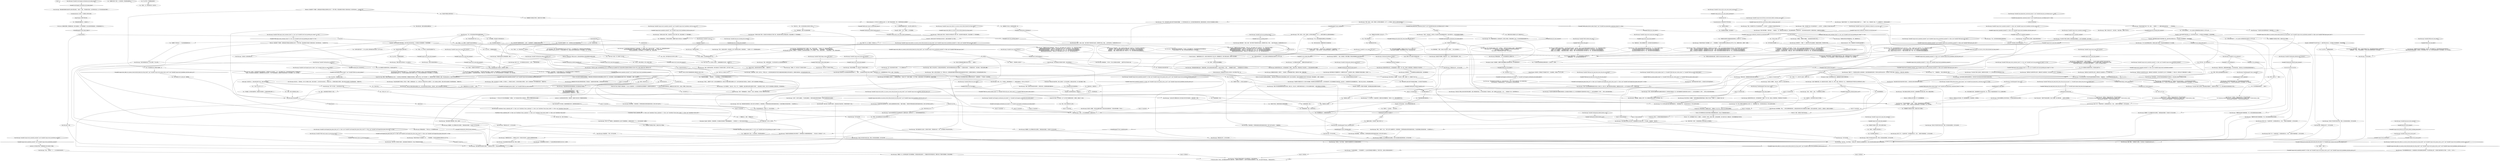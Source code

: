 # KIM SWITCH / DEBRIEF DAY ONE
# 1. Kim smokes.
#2. How did the day go? 
#3. What are our powers and what is the RCM?
#4. What is the Moralintern? 
#5. What do you think of Martinaise, Kim?
# ==================================================
digraph G {
	  0 [label="START"];
	  1 [label="input"];
	  2 [label="Kim Kitsuragi: 他长长地吐出一团烟雾。“你决定吧，警探。再重申一次，我每晚*只*抽一根。”"];
	  3 [label="Endurance: 谢谢你的赞美。即使穿着木屐，我们也能做到。这个身体里面有一台正在运转的神秘油箱——天知道到底是为什么……"];
	  4 [label="Kim Kitsuragi: “国际道德伦理委员会是世界上最大的政治组织。”他抽了一口烟。“你知道他们是谁。在大革命失败之后，这个地方就交给他们管制了。”"];
	  5 [label="Kim Kitsuragi: Variable[\"TASK.get_the_dead_body_down_from_the_tree_done\"]"];
	  6 [label="Variable[\"TASK.get_the_dead_body_down_from_the_tree_done\"]", shape=diamond];
	  7 [label="!(Variable[\"TASK.get_the_dead_body_down_from_the_tree_done\"])", shape=diamond];
	  8 [label="You: “考虑到我过去犯下的错误，这是我唯一能做的。”"];
	  9 [label="Kim Kitsuragi: Variable[\"cargo.evrart_stubbornly_refused_to_sit_all_yhe_way\"]"];
	  10 [label="Variable[\"cargo.evrart_stubbornly_refused_to_sit_all_yhe_way\"]", shape=diamond];
	  11 [label="!(Variable[\"cargo.evrart_stubbornly_refused_to_sit_all_yhe_way\"])", shape=diamond];
	  12 [label="Kim Kitsuragi: “我们没能走访艾弗拉特·克莱尔，因为你拒绝坐下。”"];
	  13 [label="Kim Kitsuragi: “我们没能见到艾弗拉特·克莱尔，不过确实进入港口了。明天应该更容易找到他。”"];
	  14 [label="Kim Kitsuragi: Variable[\"pier.joyce_lynching_hub_reached\"]"];
	  15 [label="Variable[\"pier.joyce_lynching_hub_reached\"]", shape=diamond];
	  16 [label="!(Variable[\"pier.joyce_lynching_hub_reached\"])", shape=diamond];
	  17 [label="You: “我已经等不及要再开一枪了。我觉得自己生来手里就是带枪的。”"];
	  18 [label="Kim Kitsuragi: Variable[\"cargo.evrart_main_hub_reached\"]"];
	  19 [label="Variable[\"cargo.evrart_main_hub_reached\"]", shape=diamond];
	  20 [label="!(Variable[\"cargo.evrart_main_hub_reached\"])", shape=diamond];
	  21 [label="You: “我肯定能让他说出更多消息。”"];
	  22 [label="You: “这是原则问题。”"];
	  23 [label="You: “看见了吗，金，我变成一个真实的人了。”"];
	  24 [label="Kim Kitsuragi: Variable[\"whirling.kim_debrief_name_reaction\"]"];
	  25 [label="Variable[\"whirling.kim_debrief_name_reaction\"]", shape=diamond];
	  26 [label="!(Variable[\"whirling.kim_debrief_name_reaction\"])", shape=diamond];
	  27 [label="Kim Kitsuragi: “改名？没，不算是吧。但是我相信所有人在某个时刻都想象过，如果我们是另外一个人，生活又会是怎样一副模样。”"];
	  28 [label="Kim Kitsuragi: “让她主动开口需要出色的人际交往能力和不屈不挠的毅力。你做的很好，警探。”"];
	  29 [label="Kim Kitsuragi: “不，我们没有。不过最迟明天一定要办完这件重要的事。”他呼出一口气，银色的烟雾寥寥升起。"];
	  30 [label="Kim Kitsuragi: “他们有什么信仰？他们是德洛莉丝主义者。他们*相信*自己可以继续执行四个世纪前无罪女王德洛莉丝·黛提出的人道主义计划。其他人说他们只是一群科技主义者。”"];
	  31 [label="You: 最好还是别问了。"];
	  32 [label="Jump to: [Untitled hub]"];
	  33 [label="You: “加姆洛克和G.R.I.H.也是吗？”（继续。）"];
	  34 [label="Kim Kitsuragi: “其实*非常*困难。人类实在是……”他摇摇头。“但一切都在我们的管控之中。而且这都是值得的。组织起作用了，我们的系统也在起作用。如果没有的话，这座城市会分崩离析。”"];
	  35 [label="Kim Kitsuragi: Variable[\"XP.discover_the_bullet\"]"];
	  36 [label="Variable[\"XP.discover_the_bullet\"]", shape=diamond];
	  37 [label="!(Variable[\"XP.discover_the_bullet\"])", shape=diamond];
	  38 [label="Kim Kitsuragi: Variable[\"pier.joyce_hub_reached\"]"];
	  39 [label="Variable[\"pier.joyce_hub_reached\"]", shape=diamond];
	  40 [label="!(Variable[\"pier.joyce_hub_reached\"])", shape=diamond];
	  41 [label="Kim Kitsuragi: 其实很有限——最*经常*做的就是根据各部门罚款标准，对违法者处以最高1000雷亚尔的罚款。"];
	  42 [label="Kim Kitsuragi: “确定不了。不过那些没出现的人会变成逃犯，当他们最后被抓到的时候，享有的合法权利也会比较少。这其实是一种权力投射。到目前为止，好像大部分人都会现身。”"];
	  43 [label="Kim Kitsuragi: Variable[\"cargo.evrart_after_wc_success_evrart_told_all_about_his_drug_trade\"]  and  Variable[\"cargo.evrart_murderhub_reached\"] == false  and  Variable[\"TASK.open_gary_door\"]"];
	  44 [label="Variable[\"cargo.evrart_after_wc_success_evrart_told_all_about_his_drug_trade\"]  and  Variable[\"cargo.evrart_murderhub_reached\"] == false  and  Variable[\"TASK.open_gary_door\"]", shape=diamond];
	  45 [label="!(Variable[\"cargo.evrart_after_wc_success_evrart_told_all_about_his_drug_trade\"]  and  Variable[\"cargo.evrart_murderhub_reached\"] == false  and  Variable[\"TASK.open_gary_door\"])", shape=diamond];
	  46 [label="Empathy: 虽然你确实在检查尸体的时候犯了错，但他不想让你感觉太灰心。也许是担心你会直接放弃，然后继续酗酒……"];
	  47 [label="You: “很抱歉我今天做的还不够多。我真的不是个好警察。”"];
	  48 [label="You: “这都是计划的一部分——从外面开始，然后回到凶案现场。”"];
	  49 [label="Kim Kitsuragi: “我的工作不是评价你的方法论，警官。我只是在检查事实。至于走访的事……”"];
	  50 [label="Kim Kitsuragi: 他抬起眉毛。“好吧。至于走访的事……”"];
	  51 [label="Kim Kitsuragi: “清醒同样也有助于提高精准度。不管怎么说，我们对被害人进行了现场尸检。不过，得到的信息不是很多。”\n“清醒对精准度同样是有帮助的。不管怎么说，我们对受害人进行了尸检。而且还发现了一些可以调查的线索。”\n“清醒对精准度同样是有帮助的。不管怎么说，我们对受害人进行了尸检。不过，我们发现的东西没有我期望的多。”\n“清醒对精准度同样是有帮助的。不管怎么说，我们对受害人进行了尸检。不过，我们发现的东西没有我期望的多。”\n“清醒对精准度同样是有帮助的。不管怎么说，我们对受害人进行了尸检。不过，我们得到的信息不多。”"];
	  52 [label="Kim Kitsuragi: “那我拭目以待了。至于走访的事……”"];
	  53 [label="Kim Kitsuragi: “呃……”他皱起眉头。“我们必须解决那个问题。”"];
	  54 [label="namehub"];
	  55 [label="You: 这跟你没有一点关系。放手吧。"];
	  56 [label="Kim Kitsuragi: “我有种感觉，乔伊斯知道现在的情况到底有多危险。我们*必须*让她开口。”他皱紧眉头。"];
	  57 [label="Kim Kitsuragi: 他点燃香烟。“那么……我们应该聊聊调查的事——但我还是觉得你对RCM的概念有点*模糊*。我们在这里的角色，还有权力。主要说来，是我们的*管辖权*。”"];
	  58 [label="Composure: 事实上，这样做的他看起来确实酷*多了*。"];
	  59 [label="You: “他们信仰什么？”"];
	  60 [label="Empathy: 谢谢了，孩子，他想到，心中充满感激。"];
	  61 [label="Kim Kitsuragi: 他撇了撇嘴。“在我看来不太明智，不过现在来一场全面的政治辩论太迟了。”"];
	  62 [label="Kim Kitsuragi: “我们见到了艾弗拉特·克莱尔，但是没能进行完整的询问。所以这个要放进待办清单里……”"];
	  63 [label="Kim Kitsuragi: “我还是觉得我们遗漏了什么，不过也许分析部的人会带给我们什么惊喜。我们在犯罪现场还有很多事要处理。”\n“我还是觉得我们遗漏了什么，不过现在只能指望分析部门的那些小伙子了。我们还对犯罪现场进行了详尽的搜查。这一点非常棒。”"];
	  64 [label="Kim Kitsuragi: 他点燃一支香烟。“我们该从哪里开始呢？首先应该谈谈调查的事，不过我记得你想聊一下RCM。”"];
	  65 [label="Kim Kitsuragi: “我们被允许使用任何我们认为有必要的武力，甚至包括致命的。”\n“你可能已经从事实中了解到，我们需要随身携带击杀人数的记录——就像你水印里的那个——我们可以使用任何必要的武力。而且，我们也被严肃地告诫过，不要滥用这种权力。”"];
	  66 [label="killhub"];
	  67 [label="Kim Kitsuragi: “你让他说了很多工会的事，甚至连毒品交易都说了。但是除非你先帮他一个忙，要不他就会对凶杀案的事只字不提。”"];
	  68 [label="Inland Empire: 他是对的。即使是在尸体刺鼻的气味下，你也能嗅到，好像还少了点什么东西。"];
	  69 [label="You: “希望我们不用做什么走访。那些人都奸诈的很。”"];
	  70 [label="Kim Kitsuragi: “嗯，包括艾弗拉特·克莱尔。一个令人畏惧的对手。”"];
	  71 [label="You: “我才不会为了什么工会的大人物坐下，站着或者跳到半空中呢，只是因为什么……”"];
	  72 [label="Kim Kitsuragi: 警督抬起眉毛。“不管怎么说，我们都要再去找他……”"];
	  73 [label="You: “我还是不相信自己居然打偏了！”"];
	  74 [label="You: “这都是计划的一部分——从外面开始，然后回到凶案现场。”"];
	  75 [label="Empathy: 他对你的进展不是特别满意，但也不想让你完全丧失信心。也许是担心你会直接放弃，然后继续酗酒……"];
	  76 [label="You: “大大的解脱。而且还是个非常有用的名字。”"];
	  77 [label="You: “一个很酷的女士，拥有一个很酷的名字。”"];
	  78 [label="Kim Kitsuragi: “好吧，不过 - 不好意思，请恕我冒昧的问一下 - 如果你有鞋的话，*你为什么不穿上呢*？”"];
	  79 [label="Volition: 把习惯控制在自己设定的范围之内需要很强的自控力。相比之下直接戒烟可容易多了。"];
	  80 [label="Jump to: [kimsmokehub]"];
	  81 [label="Kim Kitsuragi: Variable[\"whirling.kim_debrief_electro_cool\"]"];
	  82 [label="Variable[\"whirling.kim_debrief_electro_cool\"]", shape=diamond];
	  83 [label="!(Variable[\"whirling.kim_debrief_electro_cool\"])", shape=diamond];
	  84 [label="You: “你怎么看待他们？”"];
	  85 [label="Kim Kitsuragi: “判处罪行不是我们的工作。我们只负责逮捕，然后把他们送到联盟政府法庭——在科戎和德尔塔。控方会根据我们的证据行事。还有记录——这就是保护好记录的重要性所在。”他拍了拍上衣口袋——笔记就放在那里。"];
	  86 [label="Jump to: [mainhub]"];
	  87 [label="Kim Kitsuragi: “那你一定会*喜欢*马丁内斯的。对于很多人——特别是工会来说——我们其实就是义务警员。以我个人的角度来讲，我不是很喜欢这样。”他看向环岛。"];
	  88 [label="Jump to: [mainhub]"];
	  89 [label="Kim Kitsuragi: Variable[\"yard.hanged_coordination_hit_buckle_failed\"]"];
	  90 [label="Variable[\"yard.hanged_coordination_hit_buckle_failed\"]", shape=diamond];
	  91 [label="!(Variable[\"yard.hanged_coordination_hit_buckle_failed\"])", shape=diamond];
	  92 [label="You: “没什么大不了的。”"];
	  93 [label="Kim Kitsuragi: “我们没能找到工会主席，艾弗拉特·克莱尔，更别提走访他了。所以，这件事放到了明天的待办清单上。”"];
	  94 [label="You: “等等，所以说如果我在执行任务的时候杀了人……”"];
	  95 [label="Kim Kitsuragi: “顺便说一句，处于那种位置可*不是*很舒服的。内务部会彻查这些案子——详细盘问你所有矛盾的地方。要想为别人*打掩护*是很难的。其实这样最好。”"];
	  96 [label="Empathy: 他实事求是的说完，然后离开了。"];
	  97 [label="Kim Kitsuragi: “41分局最出名的就是……警察暴力事件远超平均水平。”"];
	  98 [label="Kim Kitsuragi: “更宽泛的说，是国际道德伦理委员，不过你说的没错。”他的目光心不在焉地落在刚刚变黑的窗户上。"];
	  99 [label="Kim Kitsuragi: “更宽泛的说，是联盟政府和国际道德伦理委员会。”"];
	  100 [label="You: “很抱歉我今天做的还不够多。我真的不是个好警察。”"];
	  101 [label="Kim Kitsuragi: “清醒同样也有助于提高精准度。不过，我们还是继续说说走访的事吧……”"];
	  102 [label="You: “*初步*走访？是的，呃，我们跟一些人聊过。”"];
	  103 [label="Kim Kitsuragi: “那我拭目以待了。至于走访的事……”"];
	  104 [label="You: “我坦白，自己那样做真的很不专业。”"];
	  105 [label="transitionintointerviewshub"];
	  106 [label="namedoubthub"];
	  107 [label="Kim Kitsuragi: CheckEquipped(\"shoes_snakeskin\")"];
	  108 [label="CheckEquipped(\"shoes_snakeskin\")", shape=diamond];
	  109 [label="!(CheckEquipped(\"shoes_snakeskin\"))", shape=diamond];
	  110 [label="You: “我都没注意到。你也知道，我是工作第一的。”"];
	  111 [label="Kim Kitsuragi: 外面的空气很清新，警督沉默了一会儿。他听着汽車的轰鸣声，然后……"];
	  112 [label="Kim Kitsuragi: “这个词用得好，”他点点头，呼出一口气。“我能理解，适应外国势力跟打击移民并不相符——但是如果没了委员会，我们只不过是普通的义务警员而已。事实就是如此。”"];
	  113 [label="You: “如果我*不知道*——你会怎么描述他们？”"];
	  114 [label="Kim Kitsuragi: “沉默——对于这种难题来说，是很好的评价。”"];
	  115 [label="mainhub"];
	  116 [label="Kim Kitsuragi: “我们的检查*可以*再详细一点——因为总是可以的——不过，我们手上确实找到一些可以跟进的线索。”\n“我们的调查还有一些需要改进的地方，不过也没能提供什么足够可靠的线索。”"];
	  117 [label="Kim Kitsuragi: Variable[\"TASK.get_the_dead_body_down_from_the_tree_done\"]  or  Variable[\"gates.mhead_took_down_the_hanged_man\"]"];
	  118 [label="Variable[\"TASK.get_the_dead_body_down_from_the_tree_done\"]  or  Variable[\"gates.mhead_took_down_the_hanged_man\"]", shape=diamond];
	  119 [label="!(Variable[\"TASK.get_the_dead_body_down_from_the_tree_done\"]  or  Variable[\"gates.mhead_took_down_the_hanged_man\"])", shape=diamond];
	  120 [label="Kim Kitsuragi: Variable[\"auto.visited_harbour\"]"];
	  121 [label="Variable[\"auto.visited_harbour\"]", shape=diamond];
	  122 [label="!(Variable[\"auto.visited_harbour\"])", shape=diamond];
	  123 [label="Kim Kitsuragi: “我还是觉得我们遗漏了什么。而且犯罪现场还有很多事要做……”\n“我还是觉得我们遗漏了什么。不过我们对犯罪现场进行了详尽的搜查。这一点非常棒。”"];
	  124 [label="Kim Kitsuragi: 他若有所思地点点头，用手指轻轻弹了下香烟。“还挺少见的，特别是你这个年纪的男人——而且还穿着*那些*高跟鞋……”"];
	  125 [label="Authority: 他不是在评判你。他郑重地承认你们分局的工作难度。"];
	  126 [label="Kim Kitsuragi: “关于工会还有那起凶杀案，你真的让他说了很多，所以我们的调查确实有了不小的进展。”"];
	  127 [label="You: “我一般更喜欢从搜查现场开始，然后再去处理尸体。”"];
	  128 [label="Pain Threshold: 一想到尸体还挂在那里，任由人们看着，被小孩亵渎着……这真的让他很痛苦。"];
	  129 [label="Kim Kitsuragi: “另外，我们总算是把那具尸体从树上*弄下来*了。不过还要进行尸检，犯罪现场也还有很多事要处理。”\n“此外，我们把尸体从树上*放下来*了。不过我们要进行尸检。但是至少我们对犯罪现场进行了详尽的搜查——这一点非常棒。”"];
	  130 [label="You: “世界末日都*快到*了，为什么还会有人期待我把注意力集中在一具尸体上面……”"];
	  131 [label="Kim Kitsuragi: Variable[\"TASK.confront_the_pigs\"]"];
	  132 [label="Variable[\"TASK.confront_the_pigs\"]", shape=diamond];
	  133 [label="!(Variable[\"TASK.confront_the_pigs\"])", shape=diamond];
	  134 [label="Kim Kitsuragi: “虽然我能看出它的吸引力，不过虚无缥缈会影响你履行自己的义务。继续吧……”"];
	  135 [label="Kim Kitsuragi: “不过，我们还是说说乔伊斯·梅西耶的事吧。”"];
	  136 [label="You: “我们走访了她，得到了很多信息。”"];
	  137 [label="Kim Kitsuragi: “好吧，但是——还有，原谅我，这件事已经困扰我一上午了——你都*没穿鞋*怎么还能到处跑来跑去？”"];
	  138 [label="Kim Kitsuragi: “好吧，但是——还有，原谅我，这件事已经困扰我一上午了——你*穿着一只鞋*怎么还能到处跑来跑去？”"];
	  139 [label="You: “这是我苦修的一部分，我在惩罚自己。”"];
	  140 [label="Kim Kitsuragi: “呃，至少阳台边那只鞋子看起来像是你的。”他用香烟指了指。“也许我们说完之后，你可以去把它捡回来。”"];
	  141 [label="Shivers: 下方，城市随着余下的灯火一起颤抖。人们赶回家，离开家，抽烟，睡觉，边洗澡边唱歌。在灯光熄灭之前，餐桌边缘、手还有围裙都在窗户里闪烁。"];
	  142 [label="Composure: 然而如果戒掉，他就酷不起来了。隐藏在这一切之下的——是这个男人很享受这种酷劲。"];
	  143 [label="Perception (Sight): 他说得对。它就在那里，在飞旋旅社闪亮的窗户下散发着幽幽绿光……天空漆黑一片，只有灯光还在闪闪烁烁。"];
	  144 [label="Jump to: [Untitled hub]"];
	  145 [label="You: “我对这个国际道德伦理委员会有点*意见*。”（做结论。）"];
	  146 [label="You: “那被我们判处有罪的人会怎么样？”"];
	  147 [label="You: “人们需要的是更强的领导力，能让所有人都安分守己。”"];
	  148 [label="You: “我不知道自己为什么会这么做，曷城警督。”"];
	  149 [label="Kim Kitsuragi: Variable[\"cargo.evrart_after_wc_success_evrart_told_all_about_his_drug_trade\"]  and  Variable[\"cargo.evrart_hardieboys_did_the_merco_in\"]"];
	  150 [label="Variable[\"cargo.evrart_after_wc_success_evrart_told_all_about_his_drug_trade\"]  and  Variable[\"cargo.evrart_hardieboys_did_the_merco_in\"]", shape=diamond];
	  151 [label="!(Variable[\"cargo.evrart_after_wc_success_evrart_told_all_about_his_drug_trade\"]  and  Variable[\"cargo.evrart_hardieboys_did_the_merco_in\"])", shape=diamond];
	  152 [label="Perception (Sight): 他很疲惫，但眼睛下面的黑眼圈让他显得更加年轻，而不是更加苍老了。"];
	  153 [label="Kim Kitsuragi: Variable[\"TASK.open_trash_container_done\"] == true  and  Variable[\"yard.viscal_greeting_pre_stage\"] == true"];
	  154 [label="Variable[\"TASK.open_trash_container_done\"] == true  and  Variable[\"yard.viscal_greeting_pre_stage\"] == true", shape=diamond];
	  155 [label="!(Variable[\"TASK.open_trash_container_done\"] == true  and  Variable[\"yard.viscal_greeting_pre_stage\"] == true)", shape=diamond];
	  156 [label="Kim Kitsuragi: “如果我们能够检查一下那枚子弹就更好了……不过真正让我担心的是那具尸体还烂在院子里。”\n“剩下来的就交给分析部的那些小伙子了。也许他们这次能做好自己的工作，给我们个惊喜，不过我并没有抱太大指望。”\n“如果我们能把子弹取出来，把尸体送到分析部门就更好了。不过至少尸体已经被冰冻起来了。”"];
	  157 [label="Kim Kitsuragi: “我确定。呃，我们走访了艾弗拉特·克莱尔。”"];
	  158 [label="Kim Kitsuragi: “希望你的自信可以转换成结果，警官。”"];
	  159 [label="Kim Kitsuragi: 他略带关切地打量着你。“只是不要太得意忘形就好。无论如何，我们还要做尸检，而且犯罪现场还有很多事要处理。”\n他带着一丝关心打量着你。“只是别得意忘形就好。不管怎么说，我们还要进行尸检。不过，我们对犯罪现场进行了详尽的搜查——这一点非常棒。”"];
	  160 [label="Kim Kitsuragi: “我的工作不是评价你的方法论，警官。我只是在检查事实。至于走访的事……”"];
	  161 [label="Kim Kitsuragi: Variable[\"jam.jammystery_conclusion_drawn\"]  and  Variable[\"pier.joyce_surveillance_tip\"] == false"];
	  162 [label="Variable[\"jam.jammystery_conclusion_drawn\"]  and  Variable[\"pier.joyce_surveillance_tip\"] == false", shape=diamond];
	  163 [label="!(Variable[\"jam.jammystery_conclusion_drawn\"]  and  Variable[\"pier.joyce_surveillance_tip\"] == false)", shape=diamond];
	  164 [label="You: “我找不到另一只鞋了，而且我拒绝穿上没有现在脚上这只酷的鞋。”"];
	  165 [label="Jump to: [kimsmokehub]"];
	  166 [label="Jump to: [mainhub]"];
	  167 [label="Inland Empire: 某种不祥的东西。"];
	  168 [label="Kim Kitsuragi: “但是岁月改变了一切。现在我也不知道自己相信*什么*……”他想了一会儿，然后改变了主意。“不。我相信RCM。对我来说这就够了。”"];
	  169 [label="You: “是啊。义务警员听起来挺糟糕的。”"];
	  170 [label="Kim Kitsuragi: Variable[\"yard.cuno_greeting_done\"]"];
	  171 [label="Variable[\"yard.cuno_greeting_done\"]", shape=diamond];
	  172 [label="!(Variable[\"yard.cuno_greeting_done\"])", shape=diamond];
	  173 [label="Kim Kitsuragi: “把这个地方留给那群野狗是我们的失误。留给工会，还有公司。谁都不敢经常来这里。这个地方在裂隙中陷落了，是我们俩辖区的共同管辖区。”"];
	  174 [label="Kim Kitsuragi: “他们是中左翼党派和中右翼党派的联合体，因为雷亚尔而维系在一起。我们的联盟政府只是很多很多计划中的一个。他们还运营着ICP，EPIS……世界上大部分政府间组织。”"];
	  175 [label="Kim Kitsuragi: “然后你开枪击中了他的胸部，这个……不是很理想。不过我们还是得想办法把他从树上弄下来。”"];
	  176 [label="Kim Kitsuragi: Variable[\"yard.hanged_picture_taken\"]  and  Variable[\"TASK.run_serial_number\"]"];
	  177 [label="Variable[\"yard.hanged_picture_taken\"]  and  Variable[\"TASK.run_serial_number\"]", shape=diamond];
	  178 [label="!(Variable[\"yard.hanged_picture_taken\"]  and  Variable[\"TASK.run_serial_number\"])", shape=diamond];
	  179 [label="caringhub"];
	  180 [label="Kim Kitsuragi: Variable[\"TASK.probe_drivers_about_drugs\"]  and  Variable[\"jam.jammystery_conclusion_drawn\"] == false"];
	  181 [label="Variable[\"TASK.probe_drivers_about_drugs\"]  and  Variable[\"jam.jammystery_conclusion_drawn\"] == false", shape=diamond];
	  182 [label="!(Variable[\"TASK.probe_drivers_about_drugs\"]  and  Variable[\"jam.jammystery_conclusion_drawn\"] == false)", shape=diamond];
	  183 [label="You: “你知道的，我不喜欢浪费时间。我的脑子动的更快——其他部分都有点跟不上了。”"];
	  184 [label="Kim Kitsuragi: “RCM扮演的主要角色是保障安全。我们真的不应该在瑞瓦肖的经济结构中扮演任何角色。”"];
	  185 [label="Authority: 在当权者召唤你的时候，你就会来。但是权力本身只是一种脆弱的感官把戏。"];
	  186 [label="Kim Kitsuragi: Variable[\"tc.rcm_origins_full_story\"]"];
	  187 [label="Variable[\"tc.rcm_origins_full_story\"]", shape=diamond];
	  188 [label="!(Variable[\"tc.rcm_origins_full_story\"])", shape=diamond];
	  189 [label="You: “世界末日都快到了，为什么还会有人期待我把注意力集中在一具尸体上面……”"];
	  190 [label="You: “你对我的信心给了我最大的鼓舞，金。”"];
	  191 [label="You: “我只想确认他真的死了。”"];
	  192 [label="Kim Kitsuragi: “清醒同样也有助于提高精准度。不过，我们还是继续说说走访的事吧……”"];
	  193 [label="You: “我喜欢走访，而且大家都喜欢*我*。他们喜欢沐浴在我的荣光之下。”"];
	  194 [label="Kim Kitsuragi: “但是，虽然你有厌男症，我们还是走访了艾弗拉特·克莱尔。这可不是个小任务。”"];
	  195 [label="Kim Kitsuragi: “很高兴我们至少能在这一点上达成共识。”"];
	  196 [label="Kim Kitsuragi: “至于走访的事……”"];
	  197 [label="Kim Kitsuragi: “继续说走访的事……”"];
	  198 [label="Kim Kitsuragi: “克莱尔还帮你……我应该怎么说？*记起你的名字*？我总算是松了一口气。”\n“克莱尔还帮你……记起了你的名字，还在协助你寻找失枪。这还算是个安慰。”"];
	  199 [label="Kim Kitsuragi: 他咬紧嘴唇。“我有种感觉，乔伊斯知道现在的情况到底有多危险。我们*必须*让她开口。”"];
	  200 [label="Kim Kitsuragi: “呃，阳台上好像有只鞋跟你脚上这只是一对。”他用香烟指了指。“也许我们说完之后，你可以去把它捡回来。”"];
	  201 [label="Kim Kitsuragi: 他突然笑了。“话说，挺有型的，那双乐福鞋。像你这样穿着跑步应该挺*困难*的吧。”"];
	  202 [label="Kim Kitsuragi: “如果你喜欢，感性一点也可以。不管怎么说——我们维持这座城市和平的权力是国际道德伦理委员会*租*给我们的。如果我们滥用的话，他们就会把这种权力夺走。”"];
	  203 [label="Kim Kitsuragi: “这是个有趣的问题。是一支蓝色的勿忘我花。箴言是：爱，怜悯，自律。我觉得从这一点上，你就能判断出他们*希望*自己在你眼中是什么形象。”"];
	  204 [label="Jump to: [Untitled hub]"];
	  205 [label="You: “他们在这里干得很糟糕。你看到这个地方了吗？这一点也不人道。”\n“他们在这里干得很糟糕。你有没有看见这个地方？情况真的挺严重。”"];
	  206 [label="Kim Kitsuragi: 警督抬起眉头。“呃，我们甚至都没怎么看那具尸体……”\n警督扬起眉头。“呃，我们的确还没看过那具尸体……”"];
	  207 [label="Kim Kitsuragi: Variable[\"XP.discover_the_bullet\"]"];
	  208 [label="Variable[\"XP.discover_the_bullet\"]", shape=diamond];
	  209 [label="!(Variable[\"XP.discover_the_bullet\"])", shape=diamond];
	  210 [label="Jump to: [mainhub]"];
	  211 [label="Kim Kitsuragi: “有过。”他停顿了一下。“上次已经是四年前的事了。”"];
	  212 [label="Jump to: [killhub]"];
	  213 [label="Electrochemistry: 关于你为什么会跑的这么快这一点，我有个相当好的理论，孩子。等到明早起来之后再看吧！"];
	  214 [label="Kim Kitsuragi: 他叹了口气。“在这种环境下，我们都在竭尽全力。只是……麻烦你今晚别喝酒了。至于走访的事……”"];
	  215 [label="You: “那是我的特长。不像大部分警察，我理解*沟通*对于我们这一行的重要性。”"];
	  216 [label="Authority: 你在他的心中的评价确实提高了。"];
	  217 [label="Rhetoric: 他没有在这个问题上说太多，因为他觉得你能从艾弗拉特那里问出更多东西来。"];
	  218 [label="Kim Kitsuragi: “至于走访的事……”"];
	  219 [label="Kim Kitsuragi: 他抬起眉毛。“没错，不过我们还要进行尸检。而且犯罪现场还有很多工作等着我们呢。”\n他扬起眉头。“没错。尸检还是要做的。不过至少我们对犯罪现场进行了详尽的搜查。”"];
	  220 [label="You: “很抱歉我今天做的还不够多。我真的不是个好警察。”"];
	  221 [label="Kim Kitsuragi: Variable[\"TASK.open_trash_container_done\"] == true  and  Variable[\"yard.viscal_greeting_pre_stage\"] == true"];
	  222 [label="Variable[\"TASK.open_trash_container_done\"] == true  and  Variable[\"yard.viscal_greeting_pre_stage\"] == true", shape=diamond];
	  223 [label="!(Variable[\"TASK.open_trash_container_done\"] == true  and  Variable[\"yard.viscal_greeting_pre_stage\"] == true)", shape=diamond];
	  224 [label="Kim Kitsuragi: 他叹了口气。“在这种环境下，我们都在竭尽全力。只是……麻烦你今晚别喝酒了。至于走访的事……”"];
	  225 [label="triedbullethub"];
	  226 [label="You: “我很高兴能找到枪的线索，但我说不出对自己的名字有什么感受。”"];
	  227 [label="Kim Kitsuragi: CheckEquipped(\"shoes_fancy_loafer\")"];
	  228 [label="CheckEquipped(\"shoes_fancy_loafer\")", shape=diamond];
	  229 [label="!(CheckEquipped(\"shoes_fancy_loafer\"))", shape=diamond];
	  230 [label="Jump to: [mainhub]"];
	  231 [label="Kim Kitsuragi: “是的。国际社会在瑞瓦肖的使命——更宽泛的说，还有国际道德伦理委员会。”"];
	  232 [label="You: “这是时尚，对本风流男子来说它们不够屌。”"];
	  233 [label="Jump to: [mainhub]"];
	  234 [label="You: “我说是瑞瓦肖的市民。”"];
	  235 [label="Kim Kitsuragi: “国际道德伦理委员会是一个既成的事实。我不会对事实发表任何意见——除非它们改变了。而且……”他看着脚下的城市……“改变看起来也不太可能发生。”"];
	  236 [label="Kim Kitsuragi: 他点点头。“可悲的是，对于马丁内斯的人来说，我们已经是了。至少他们中的大部分人，特别是工会——觉得我们就是义务警员。我估计我们在这里的工作会很有挑战性。”他看向环岛。"];
	  237 [label="Kim Kitsuragi: 城市的微光在下面慢慢闪烁——就像发光的云彩，从他的镜片上飘过。警督看着手中细长的香烟，又深吸了一口。"];
	  238 [label="Esprit de Corps: 两边是一排排的屋子，伫立在人行道的两旁——41分局的圆顶向远处慢慢延伸。他周围的街道寂静无声。一个小孩经过永劫路和主路的转角，朝着警长的方向挥了挥手。马发出一声嘶鸣，警长点头示意。"];
	  239 [label="You: “我真的不知道。这里的情况就真有这么糟糕。”（指着你的头。）"];
	  240 [label="Kim Kitsuragi: “RCM的警官收受少于规定罚款金额的贿赂是众所周知的。”他皱起眉头。“这样会逐渐破坏RCM的公信力。”"];
	  241 [label="Kim Kitsuragi: Variable[\"tc.harry\"]"];
	  242 [label="Variable[\"tc.harry\"]", shape=diamond];
	  243 [label="!(Variable[\"tc.harry\"])", shape=diamond];
	  244 [label="Rhetoric: 他说的那个*不理想*，意思是说他不相信自己居然真让你试了一下那个把戏，而且如果他不觉得这个后果也有自己一部分责任的话，一定会很生气的。"];
	  245 [label="You: “我承认，我是很久没有训练过了。”"];
	  246 [label="Kim Kitsuragi: Variable[\"cargo.evrart_main_hub_reached\"]"];
	  247 [label="Variable[\"cargo.evrart_main_hub_reached\"]", shape=diamond];
	  248 [label="!(Variable[\"cargo.evrart_main_hub_reached\"])", shape=diamond];
	  249 [label="You: “别担心，金。明天我一定会好好检查那具尸体。”"];
	  250 [label="You: 什么也不说，只是看着这座城市。"];
	  251 [label="Kim Kitsuragi: “那我拭目以待了。至于走访的事……”"];
	  252 [label="You: “别担心，金。我明天一定会把尸体从院子里弄出去。”"];
	  253 [label="You: “其实，我不知道对自己名字有什么感觉。”"];
	  254 [label="You: “我不喜欢她的名字。说到这一点，我也不喜欢她。”"];
	  255 [label="Rhetoric: 如果金这么再三强调，那一定是很重要的事。"];
	  256 [label="Kim Kitsuragi: 他咬紧嘴唇。“我有种感觉，乔伊斯知道现在的情况到底有多危险。我们*必须*让她开口。”"];
	  257 [label="You: “我们试着走访过她，但是她要我们先为她办点事。伙计，我们这一路还是真是发现了不少让人震惊的事啊。”"];
	  258 [label="Kim Kitsuragi: 他若有所思地点点头，用手指轻轻弹了下香烟。“退一步说，还挺让人印象深刻的。特别是你这个年纪的男人……”"];
	  259 [label="Kim Kitsuragi: 他长长地吐出一团烟雾。“如果你想像摇滚明星那样抽烟，那取决于你自己。再重申一次，我每晚*只*抽一根。”"];
	  260 [label="You: “你怎么这么酷，金？”"];
	  261 [label="You: “抽烟真是个好主意。我觉得我也要来一根。”"];
	  262 [label="You: “是的。这是加姆洛克开箱步的一部分。”"];
	  263 [label="You: “国际道德伦理委员会——到底是什么？”"];
	  264 [label="Electrochemistry: 某种甚至有点女权主义的东西，但方式更加*严格*一些。"];
	  265 [label="Empathy: 绝不仅仅如此，在他心里有着某种喜爱之情。"];
	  266 [label="Kim Kitsuragi: “是的。我*以前*是——在我比较年轻的时候。20多岁的时候我觉得自己是个道德家。*一支蓝色勿忘我花，一片蔚蓝的天空*，”他引用到。“其实也没那么糟糕。”"];
	  267 [label="Kim Kitsuragi: “是吗？”警督皱起眉头，然后抽了一口烟。在他的指尖，那只是一根细长的白色玩意。"];
	  268 [label="Untitled hub (02)"];
	  269 [label="Kim Kitsuragi: “把这个地方留给那群野狗是我们的失误。留给工会，还有公司。谁都不敢经常来这里逗留，就像我告诉过你的——这个地方就是个孤儿区。在裂隙中陷落……”"];
	  270 [label="Kim Kitsuragi: Variable[\"yard.hanged_coordination_hit_buckle\"]  or  Variable[\"yard.hanged_coordination_hit_buckle_failed\"]"];
	  271 [label="Variable[\"yard.hanged_coordination_hit_buckle\"]  or  Variable[\"yard.hanged_coordination_hit_buckle_failed\"]", shape=diamond];
	  272 [label="!(Variable[\"yard.hanged_coordination_hit_buckle\"]  or  Variable[\"yard.hanged_coordination_hit_buckle_failed\"])", shape=diamond];
	  273 [label="Kim Kitsuragi: “也许不会，”他小声说道。“不管怎么说，积极的变化总是缓慢发生的。我们从来没有真正看到过自身行动带来的影响。”"];
	  274 [label="Kim Kitsuragi: Variable[\"cargo.evrart_main_hub_reached\"]"];
	  275 [label="Variable[\"cargo.evrart_main_hub_reached\"]", shape=diamond];
	  276 [label="!(Variable[\"cargo.evrart_main_hub_reached\"])", shape=diamond];
	  277 [label="Kim Kitsuragi: “我们走访了艾弗拉特·克莱尔。”"];
	  278 [label="Kim Kitsuragi: “我还是觉得我们遗漏了什么，但是至少尸体已经冷冻起来了。不过犯罪现场还有很多事要做。”\n“我还是觉得我们遗漏了什么，不过至少尸体已经被冷冻起来了。而且我们还对犯罪现场进行了详尽的搜查。这一点非常棒。”"];
	  279 [label="You: “好吧。还有什么？”（继续。）"];
	  280 [label="Kim Kitsuragi: Variable[\"cargo.evrart_after_wc_success_evrart_told_all_about_his_drug_trade\"]"];
	  281 [label="Variable[\"cargo.evrart_after_wc_success_evrart_told_all_about_his_drug_trade\"]", shape=diamond];
	  282 [label="!(Variable[\"cargo.evrart_after_wc_success_evrart_told_all_about_his_drug_trade\"])", shape=diamond];
	  283 [label="Kim Kitsuragi: “你让他说了很多工会的事，但是除非你先帮他一个忙，要不他就会对凶杀案的事只字不提。”"];
	  284 [label="Kim Kitsuragi: “不过我们已经对犯罪现场进行了详细的搜查。这一点很好。”"];
	  285 [label="You: “其实没什么，真的。我只是在做自己的本职工作而已。”"];
	  286 [label="Kim Kitsuragi: “你那一枪让我们能够对受害者进行现场尸检。不过，我们没了解到多少信息。”\n“这让我们能对受害者进行现场尸检。而且我们也找到一些可以调查的线索。”\n“这让我们能对受害者进行现场尸检。不过，我们发现的东西没有我期望的多。”\n“这让我们能对受害者进行现场尸检。不过，我们发现的东西没有我期望的多。”"];
	  287 [label="Kim Kitsuragi: Variable[\"cargo.evrart_main_hub_reached\"]"];
	  288 [label="Variable[\"cargo.evrart_main_hub_reached\"]", shape=diamond];
	  289 [label="!(Variable[\"cargo.evrart_main_hub_reached\"])", shape=diamond];
	  290 [label="Kim Kitsuragi: Variable[\"cargo.evrart_main_hub_reached\"]"];
	  291 [label="Variable[\"cargo.evrart_main_hub_reached\"]", shape=diamond];
	  292 [label="!(Variable[\"cargo.evrart_main_hub_reached\"])", shape=diamond];
	  293 [label="Kim Kitsuragi: “那我拭目以待了。至于走访的事……”"];
	  294 [label="Kim Kitsuragi: “清醒同样也有助于提高精准度。不管怎么说，我们对被害人进行了现场尸检。不过，得到的信息不是很多。”\n“清醒对精准度同样是有帮助的。不管怎么说，我们对受害人进行了尸检。而且还发现了一些可以调查的线索。”\n“清醒对精准度同样是有帮助的。不管怎么说，我们对受害人进行了尸检。不过，我们发现的东西没有我期望的多。”\n“清醒对精准度同样是有帮助的。不管怎么说，我们对受害人进行了尸检。不过，我们发现的东西没有我期望的多。”\n“清醒对精准度同样是有帮助的。不管怎么说，我们对受害人进行了尸检。不过，我们得到的信息不多。”"];
	  295 [label="Kim Kitsuragi: “而且犯罪现场还有很多工作要做。现在，说到走访的事……”他深吸一口气，静静地看着这座城市。\n“不过，犯罪现场还有些事没有处理完。这一点不能忘了。现在，说说走访情况……”他深深地吸了一口烟，看着这座城市。\n“我们回去处理尸体的时候，还要留心一下犯罪现场，还有些事没有处理完。这一点不能忘了。现在，说说走访情况……”他深深地吸了一口烟，看着这座城市。"];
	  296 [label="Kim Kitsuragi: “我从来都没有怀疑过你的人格，警官。继续吧……”"];
	  297 [label="Kim Kitsuragi: “不过，我们还是继续说说野松公司代表的事吧。”"];
	  298 [label="You: “我就是这么的粗旷。”"];
	  299 [label="Kim Kitsuragi: “请随意。”警督弹了弹烟灰，“但还是请你考虑把它们穿上。”"];
	  300 [label="You: “我好像有点想抽烟。你还有烟吗？”"];
	  301 [label="Kim Kitsuragi: “一个历史人物？现代文明的奠基者？”他想到。“这个你还是去问问别人的意见吧。人道主义的课题对我来说太抽象了。”"];
	  302 [label="Untitled hub"];
	  303 [label="Esprit de Corps: 夜晚。托勒密·普赖斯警长走入院子。一匹花斑马在汽車旁等待着，咀嚼着袋子里的燕麦。海鸥从头顶飞过，整个天空漆黑一片。普赖斯警长穿着一套黑西服，披着一件标准的巡逻大衣，骑在马上走向回家的方向……"];
	  304 [label="Kim Kitsuragi: “现在，说说走访的事——我这里有一份马丁内斯的走访清单，我的意思是……”他深吸一口气，然后看着这座城市。"];
	  305 [label="Kim Kitsuragi: “我们走访了野松公司的代表乔伊斯·梅西耶，而且了解到很多信息——对于我们或者马丁内斯来说，没有一条算得上是*好消息*，不过……”他快速点了点头，表示赞同和认可。"];
	  306 [label="Kim Kitsuragi: “我们没有跟野松公司的代表谈话。不过这绝对是明天的必办事项。”"];
	  307 [label="Kim Kitsuragi: “是的，虽然是间接的，不过市民总是可以从当地的警局索要记录。”"];
	  308 [label="You: “你杀过人吗，金？”"];
	  309 [label="Half Light: 你当然杀过人。就在这附近的某个地方，融化在所有酒精里……"];
	  310 [label="Kim Kitsuragi: Variable[\"cargo.evrart_unionhub_reached\"]  and  Variable[\"cargo.evrart_murderhub_reached\"]"];
	  311 [label="Variable[\"cargo.evrart_unionhub_reached\"]  and  Variable[\"cargo.evrart_murderhub_reached\"]", shape=diamond];
	  312 [label="!(Variable[\"cargo.evrart_unionhub_reached\"]  and  Variable[\"cargo.evrart_murderhub_reached\"])", shape=diamond];
	  313 [label="Kim Kitsuragi: “很可惜，尸体还烂在院子里。我们应该尽快处理。”\n“剩下来的就交给分析部的那些小伙子了。也许他们这次能做好自己的工作，给我们个惊喜，不过我并没有抱太大指望。”\n“我们还没有把尸体运出院子，不过至少他已经被冷冻起来了。”"];
	  314 [label="Kim Kitsuragi: “另外，我们总算是把那具尸体从树上*弄下来*了。*而且*，对被害人进行了现场尸检。不过，得到的信息不是很多。”\n“此外，我们把尸体从树上*放下来*了。*而且*还对受害人进行了尸检。我们还发现了一些可以调查的线索。”\n“此外，我们把尸体从树上*放下来*了。*而且*还对受害人进行了尸检。不过，我们发现的东西没有我期望的多。”\n“此外，我们把尸体从树上*放下来*了。*而且*还对受害人进行了尸检。不过，我们发现的东西没有我期望的多。”"];
	  315 [label="You: “我一般更喜欢从搜查现场开始，然后再去处理尸体。”"];
	  316 [label="Empathy: 金肯定也在某个时刻怀疑过自己的名字，但是又故意抛弃了这个想法。"];
	  317 [label="You: “我真的不知道。调查感觉就是比找鞋穿更重要。”"];
	  318 [label="You: “这是我救赎的一部分。”"];
	  319 [label="Composure: 他已经把这件事在心里很好的消化掉了。这就是事实。一个独立的、过去的事件。"];
	  320 [label="Rhetoric: 或者，如果他们*觉得*你有的话。"];
	  321 [label="You: “外面的情况很糟糕。”（指向城市。）“我们需要他们，赋予我们管辖瑞瓦肖的权力。”"];
	  322 [label="Jump to: [Untitled hub]"];
	  323 [label="You: “我们是世界上最大的资产阶级组织的傀儡，为了保护资产阶级的权利。”"];
	  324 [label="Kim Kitsuragi: “你这话听起来像个革命者，而不是一个警察。先把假设放在一边——我们在马丁内斯已经*是*义务警员了。至少工会是这么觉得的。我估计我们在这里的工作会很有挑战性。”他看向环岛。"];
	  325 [label="Kim Kitsuragi: Variable[\"whirling.kim_debrief_esprit_pryce\"]"];
	  326 [label="Variable[\"whirling.kim_debrief_esprit_pryce\"]", shape=diamond];
	  327 [label="!(Variable[\"whirling.kim_debrief_esprit_pryce\"])", shape=diamond];
	  328 [label="Kim Kitsuragi: Variable[\"TASK.fridge_victims_body_done\"]"];
	  329 [label="Variable[\"TASK.fridge_victims_body_done\"]", shape=diamond];
	  330 [label="!(Variable[\"TASK.fridge_victims_body_done\"])", shape=diamond];
	  331 [label="You: “这不是很容易导致权力……滥用吗？”"];
	  332 [label="Kim Kitsuragi: “当然了，我们可以逮捕人，不过相比直接抓人，更好的选择是*警局传唤通知*。这样可以避免混乱和过度拥挤。”"];
	  333 [label="Kim Kitsuragi: 他扬起眉毛。“也许吧。不过41分局最出名的就是……远超平均水平的击杀人数。”"];
	  334 [label="You: “那这些规则都是谁制定的？”（继续。）\n“那这些规则是联盟政府制定的吗？”（继续。）\n“这些规则是谁制定的？联盟政府吗？”（继续。）"];
	  335 [label="Empathy: 他也许会更严厉地对待这一切，但也不想让你太灰心。也许是担心你会直接放弃，然后继续酗酒……"];
	  336 [label="Kim Kitsuragi: 他看着你，脸上带着难以辨认的表情。“如果这起凶杀案是一个前兆呢？至于走访的事……”"];
	  337 [label="Kim Kitsuragi: “在这种情况下，我必须同意。无论如何，你那一枪让我们能够对受害者进行现场尸检。不过，得到的信息不是很多。”\n“在这种情况下，我必须表示赞同。不管怎么说，你那一枪让我们能够对受害人进行现场尸检。我们发现了一些可以调查的线索。”\n“在这种情况下，我必须表示赞同。不管怎么说，你那一枪让我们能够对受害人进行现场尸检。不过，我们发现的东西没有我期望的多。”\n“在这种情况下，我必须表示赞同。不管怎么说，你那一枪让我们能够对受害人进行现场尸检。不过，我们发现的东西没有我期望的多。”"];
	  338 [label="Kim Kitsuragi: 他叹了口气。“你不用喜欢自己走访的人。当然了，如果你喜欢更好。”"];
	  339 [label="You: “那个家伙，是个非常坚定的人。”"];
	  340 [label="You: 什么也不说，只是看着这座城市。"];
	  341 [label="Kim Kitsuragi: “清醒同样也有助于提高精准度。无论如何，我们还要做尸检，而且犯罪现场还有很多事要处理。”\n“不过我们还要进行尸检。但是，我们的确对犯罪现场进行了详尽的搜查。”"];
	  342 [label="You: “别担心，金。明天我的状态一定会好多。”"];
	  343 [label="Kim Kitsuragi: “至于走访的事……”"];
	  344 [label="Kim Kitsuragi: 他看着你，脸上带着难以辨认的表情。“验尸也许会揭示其他异常的地方。至于走访的事……”"];
	  345 [label="Rhetoric: 如果金这么再三强调，那一定是很重要的事。而且很危险，非常危险。"];
	  346 [label="Kim Kitsuragi: “确实。”他停了一会儿。“我们*必须*让梅西耶开口。我有种感觉，乔伊斯知道现在的情况到底有多危险。不过我们跟她分享消息的时候，一定也要多加小心。”"];
	  347 [label="Kim Kitsuragi: “没错，这样也许更诚实一些。不管怎么说——国际道德伦理委员会租给我们维持这座城市和平的权力。如果我们滥用的话，他们就会把这种权力夺走。”"];
	  348 [label="Conceptualization: 这又是一个与道德主义相关的主题。"];
	  349 [label="Untitled hub"];
	  350 [label="You: “谢谢你。”[离开。]"];
	  351 [label="Kim Kitsuragi: “尸体还挂在那棵树上，还蛮……不幸的。而且犯罪现场还有*很多*事要做。”\n“尸体还挂在树上，这一点有些……遗憾。不过我们对于犯罪现场进行了详尽的搜查——这一点非常棒。”"];
	  352 [label="Kim Kitsuragi: “不过首先我想说……今天真是累坏了。这么到处*跑来跑去*是要做什么？你跑了很久。这是41分局的标准训练吗？”"];
	  353 [label="Kim Kitsuragi: Variable[\"cargo.evrart_unionhub_reached\"]  and  Variable[\"cargo.evrart_hardieboys_did_the_merco_in\"]"];
	  354 [label="Variable[\"cargo.evrart_unionhub_reached\"]  and  Variable[\"cargo.evrart_hardieboys_did_the_merco_in\"]", shape=diamond];
	  355 [label="!(Variable[\"cargo.evrart_unionhub_reached\"]  and  Variable[\"cargo.evrart_hardieboys_did_the_merco_in\"])", shape=diamond];
	  356 [label="Untitled hub (09)"];
	  357 [label="Kim Kitsuragi: “你真的让他说了很多，现在我们对本地政治有了更多了解，包括克莱尔的毒品交易，而且还掌握了几个可靠的嫌疑人。”"];
	  358 [label="Kim Kitsuragi: “你让他说了很多工会的事，甚至连毒品交易都说了，但关于凶杀案的事，他只字未提。”"];
	  359 [label="Kim Kitsuragi: “你让他说了很多工会的事，但是凶杀案的事没提。”"];
	  360 [label="Kim Kitsuragi: “不过，他对有用的信息都不是特别坦诚。”"];
	  361 [label="Kim Kitsuragi: “而且犯罪现场还有很多事要处理。我们调查地还不够彻底。”"];
	  362 [label="Kim Kitsuragi: “很可惜，尸体还烂在院子里。我们应该尽快处理。”\n“剩下来的就交给分析部的那些小伙子了。也许他们这次能做好自己的工作，给我们个惊喜，不过我并没有抱太大指望。”\n“我们还没有把尸体运出院子，不过至少他已经被冷冻起来了。”"];
	  363 [label="Kim Kitsuragi: “很可惜，尸体还烂在院子里。我们应该尽快处理。”\n“剩下来的就交给分析部的那些小伙子了。也许他们这次能做好自己的工作，给我们个惊喜，不过我并没有抱太大指望。”\n“我们还没有把尸体运出院子，不过至少他已经被冷冻起来了。”"];
	  364 [label="You: 什么也不说，只是看着这座城市。"];
	  365 [label="You: “我只想确认他真的死了。”"];
	  366 [label="Kim Kitsuragi: “继续……”"];
	  367 [label="You: “你有没有想过换个名字，金？”"];
	  368 [label="You: “我们试过走访她，但她要求我们先为她做点事。”"];
	  369 [label="You: “我们还没去走访过……”"];
	  370 [label="You: “我不知道你还会抽烟呢，金。”"];
	  371 [label="Kim Kitsuragi: 他手中香烟的火光照亮了一个转瞬即逝的微笑。“你说这个吗？”他掸了掸烟灰。“这个不酷——这是对意志的一种不必要的考验。而且很不健康。”"];
	  372 [label="You: “我说是联盟政府。”"];
	  373 [label="You: “他们的*符号*是什么？”"];
	  374 [label="You: “你喜欢国际道德伦理委员会。”"];
	  375 [label="Empathy: 警督吐出一团栗子味的烟雾，然后看着这座他发誓要守护的城市。"];
	  376 [label="Jump to: [killhub]"];
	  377 [label="Kim Kitsuragi: 他看着夜空中骑马者纪念碑的黑色轮廓，然后说道：“这座城市由我们管辖。河流西边是RCM的领地。”"];
	  378 [label="You: 什么也不说，只是看着这片夜色。"];
	  379 [label="Kim Kitsuragi: Variable[\"TASK.run_serial_number_done\"]  or  Variable[\"TASK.talk_merc_tattoo_done\"]  or  Variable[\"TASK.ask_about_tattoo_done\"]"];
	  380 [label="Variable[\"TASK.run_serial_number_done\"]  or  Variable[\"TASK.talk_merc_tattoo_done\"]  or  Variable[\"TASK.ask_about_tattoo_done\"]", shape=diamond];
	  381 [label="!(Variable[\"TASK.run_serial_number_done\"]  or  Variable[\"TASK.talk_merc_tattoo_done\"]  or  Variable[\"TASK.ask_about_tattoo_done\"])", shape=diamond];
	  382 [label="Kim Kitsuragi: “*而且*，你还找到了一颗子弹。所以我们可以拿去做弹道学测试，查出作案手枪——这些信息都是非常重要的。”"];
	  383 [label="You: “希望我们的调查可以帮助改善这里的情况。至少能产生*一些*好影响。”"];
	  384 [label="Kim Kitsuragi: Variable[\"cargo.evrart_left_the_conversation_before_reaching_main_hub\"]"];
	  385 [label="Variable[\"cargo.evrart_left_the_conversation_before_reaching_main_hub\"]", shape=diamond];
	  386 [label="!(Variable[\"cargo.evrart_left_the_conversation_before_reaching_main_hub\"])", shape=diamond];
	  387 [label="Kim Kitsuragi: “我们跟乔伊斯·梅西耶聊了聊，但没有从她那里得到任何信息。”他皱了皱眉头。“我感觉乔伊斯知道现在的情况到底有多危险。我们*必须*想办法让她开口。”"];
	  388 [label="You: “等等，那你怎么确定被捕对象会出现呢？”"];
	  389 [label="Jump to: [mainhub]"];
	  390 [label="Kim Kitsuragi: Variable[\"cargo.evrart_unionhub_reached\"]  and  Variable[\"cargo.evrart_murderhub_reached\"] == false  and  Variable[\"TASK.open_gary_door\"]"];
	  391 [label="Variable[\"cargo.evrart_unionhub_reached\"]  and  Variable[\"cargo.evrart_murderhub_reached\"] == false  and  Variable[\"TASK.open_gary_door\"]", shape=diamond];
	  392 [label="!(Variable[\"cargo.evrart_unionhub_reached\"]  and  Variable[\"cargo.evrart_murderhub_reached\"] == false  and  Variable[\"TASK.open_gary_door\"])", shape=diamond];
	  393 [label="Kim Kitsuragi: Variable[\"cargo.evrart_unionhub_reached\"] == false  and  Variable[\"cargo.evrart_hardieboys_did_the_merco_in\"]"];
	  394 [label="Variable[\"cargo.evrart_unionhub_reached\"] == false  and  Variable[\"cargo.evrart_hardieboys_did_the_merco_in\"]", shape=diamond];
	  395 [label="!(Variable[\"cargo.evrart_unionhub_reached\"] == false  and  Variable[\"cargo.evrart_hardieboys_did_the_merco_in\"])", shape=diamond];
	  396 [label="Kim Kitsuragi: Variable[\"cargo.evrart_unionhub_reached\"]"];
	  397 [label="Variable[\"cargo.evrart_unionhub_reached\"]", shape=diamond];
	  398 [label="!(Variable[\"cargo.evrart_unionhub_reached\"])", shape=diamond];
	  399 [label="Kim Kitsuragi: “虽然他对工会的事不那么坦率，但确实提了凶杀案的事。所以现在我们手上有几个可靠的嫌疑人了。”"];
	  400 [label="Kim Kitsuragi: “我的工作不是评价你的方法论，警官。我只是在陈述事实。至于走访的事……”"];
	  401 [label="Kim Kitsuragi: “至于走访的事……”"];
	  402 [label="Kim Kitsuragi: “我们一路上了解到很多有意思的事。我们*必须*让乔伊斯开口。我有种感觉，乔伊斯知道现在的情况到底有多危险。不过我们跟她分享消息的时候，一定也要多加小心。”"];
	  403 [label="You: “我就是这么强壮。”"];
	  404 [label="Kim Kitsuragi: Variable[\"whirling.kim_orientation\"]"];
	  405 [label="Variable[\"whirling.kim_orientation\"]", shape=diamond];
	  406 [label="!(Variable[\"whirling.kim_orientation\"])", shape=diamond];
	  407 [label="Kim Kitsuragi: SubstanceUsedMore(\"smokes\")"];
	  408 [label="SubstanceUsedMore(\"smokes\")", shape=diamond];
	  409 [label="!(SubstanceUsedMore(\"smokes\"))", shape=diamond];
	  410 [label="Kim Kitsuragi: “是的，”他抽了一口烟。“今天真是漫长又多事啊。”"];
	  411 [label="You: “德洛莉丝·黛是谁？”"];
	  412 [label="Logic: 某种几乎可以说是不言而喻的东西。"];
	  413 [label="Kim Kitsuragi: “我们处于所谓的*国际法的暮光*之中，执行的法律也来自于委员会。没有他们，我们不过是普通的义务警员罢了。”"];
	  414 [label="Shivers: 孤儿区的灯光映照在他的眼镜上：高速公路上红色和金色的光球宛如细绳上的珍珠一般，从东向西滑动。瑞瓦肖的通勤路线又回到了郊外。明天是星期二，星期一已经结束了。"];
	  415 [label="Kim Kitsuragi: Variable[\"tc.kim_said_no_one_cares_about_martinaise\"]"];
	  416 [label="Variable[\"tc.kim_said_no_one_cares_about_martinaise\"]", shape=diamond];
	  417 [label="!(Variable[\"tc.kim_said_no_one_cares_about_martinaise\"])", shape=diamond];
	  418 [label="Jump to: [caringhub]"];
	  419 [label="You: “你觉得今天的进展如何？”"];
	  420 [label="Kim Kitsuragi: “然后你开枪把尸体打了下来，就还……”他停顿了一下，想要寻找最合适的词语。“……打的挺准的。”"];
	  421 [label="Kim Kitsuragi: “而且，你发现那个男人不仅仅被吊起来了——还中枪了。这次勘查工作完成的*相当不错*。”"];
	  422 [label="Kim Kitsuragi: “我们见到了艾弗拉特·克莱尔，但是在真正开始询问前，你很突然地离开了谈话。”"];
	  423 [label="You: “我明白了。那如果有人反抗呢？”"];
	  424 [label="You: “那*我*有杀过人吗？”"];
	  425 [label="Kim Kitsuragi: Variable[\"cargo.evrart_unionhub_reached\"] == false  and  Variable[\"cargo.evrart_murderhub_reached\"]"];
	  426 [label="Variable[\"cargo.evrart_unionhub_reached\"] == false  and  Variable[\"cargo.evrart_murderhub_reached\"]", shape=diamond];
	  427 [label="!(Variable[\"cargo.evrart_unionhub_reached\"] == false  and  Variable[\"cargo.evrart_murderhub_reached\"])", shape=diamond];
	  428 [label="Kim Kitsuragi: Variable[\"cargo.evrart_unionhub_reached\"] == false  and  Variable[\"cargo.evrart_gonna_start_a_war\"]  and  Variable[\"cargo.evrart_hardieboys_did_the_merco_in\"]"];
	  429 [label="Variable[\"cargo.evrart_unionhub_reached\"] == false  and  Variable[\"cargo.evrart_gonna_start_a_war\"]  and  Variable[\"cargo.evrart_hardieboys_did_the_merco_in\"]", shape=diamond];
	  430 [label="!(Variable[\"cargo.evrart_unionhub_reached\"] == false  and  Variable[\"cargo.evrart_gonna_start_a_war\"]  and  Variable[\"cargo.evrart_hardieboys_did_the_merco_in\"])", shape=diamond];
	  431 [label="Kim Kitsuragi: “是啊，现在有点冷了。我们走吧。”他掐灭烟头，看着大门的方向。"];
	  432 [label="You: “真够直接的。我是个枪法高超的警察。”"];
	  433 [label="Kim Kitsuragi: “确实挺不错的。不过我们还要进行现场尸检。而且，犯罪现场还有很多工作等着我们呢。”\n“的确挺不错的。不过尸检还是要做的。但是我们对犯罪现场进行了详尽的搜查——这一点非常棒。”"];
	  434 [label="You: “别担心，金。明天我的状态一定会好多。”"];
	  435 [label="Kim Kitsuragi: 他略带关切地打量着你。“只是不要太得意忘形就好。无论如何，你那一枪让我们能够对受害者进行现场尸检。不过，得到的信息不是很多。”\n他带着一丝关心打量着你。“只是别得意忘形就好。总而言之，你那一枪让我们能对受害人进行现场尸检。而且还发现了一些可以调查的线索。”\n他带着一丝关心打量着你。“只是别得意忘形就好。总而言之，你那一枪让我们能对受害人进行现场尸检。不过，我们发现的东西没有我期望的多。”\n他带着一丝关心打量着你。“只是别得意忘形就好。总而言之，你那一枪让我们能对受害人进行现场尸检。不过，我们发现的东西没有我期望的多。”"];
	  436 [label="nameandgunhub"];
	  437 [label="You: “不过我有点想念那种虚无缥缈的感觉——没有名字，没有枪……”"];
	  438 [label="Kim Kitsuragi: “这很正常。最好别想得太多。”"];
	  439 [label="You: “我们跟她谈过了，但得到的信息不多……”"];
	  440 [label="Jump to: [mainhub]"];
	  441 [label="Kim Kitsuragi: CheckEquipped(\"shoes_faln\")"];
	  442 [label="CheckEquipped(\"shoes_faln\")", shape=diamond];
	  443 [label="!(CheckEquipped(\"shoes_faln\"))", shape=diamond];
	  444 [label="Kim Kitsuragi: “我每晚复查笔记的时候都会抽上一根。就像某种仪式。”"];
	  445 [label="You: “那好吧——行动总结。”（回归主题。）"];
	  446 [label="Kim Kitsuragi: Variable[\"whirling.kim_debrief_empathy_mi\"]"];
	  447 [label="Variable[\"whirling.kim_debrief_empathy_mi\"]", shape=diamond];
	  448 [label="!(Variable[\"whirling.kim_debrief_empathy_mi\"])", shape=diamond];
	  449 [label="Kim Kitsuragi: “不对。我们是世界上最大的资产阶级组织的傀儡——为了保护瑞瓦肖的人民。这才是我们要处理的问题。如果没有委员会，我们也许只是普通的义务警员。”"];
	  450 [label="You: “其实，我对义务警员没什么意见。”"];
	  451 [label="Visual Calculus: 一艘静风舰驶过头顶——强光灯的触手伸向下方的土地。曷城看着天空，镜片也随之被点亮，像两个发光的圆环。"];
	  452 [label="You: “他们为什么*会是*这个样子？”"];
	  453 [label="Kim Kitsuragi: “好吧。他们是中左翼党派和中右翼党派的联合体，因为雷亚尔而维系在一起。我们的联盟政府只是很多很多计划中的一个。他们还运营着ICP，EPIS……世界上的大部分政府间组织。”"];
	  454 [label="Kim Kitsuragi: 警督抬起眉头。“呃，我们甚至都没怎么看那具尸体……”"];
	  455 [label="Kim Kitsuragi: Variable[\"yard.hanged_kim_phase_deux_sat\"] == false  and  Variable[\"yard.hanged_kim_phase_deux_unsat\"] == false  and  Variable[\"yard.hanged_kim_phase_deux_fail\"] == false"];
	  456 [label="Variable[\"yard.hanged_kim_phase_deux_sat\"] == false  and  Variable[\"yard.hanged_kim_phase_deux_unsat\"] == false  and  Variable[\"yard.hanged_kim_phase_deux_fail\"] == false", shape=diamond];
	  457 [label="!(Variable[\"yard.hanged_kim_phase_deux_sat\"] == false  and  Variable[\"yard.hanged_kim_phase_deux_unsat\"] == false  and  Variable[\"yard.hanged_kim_phase_deux_fail\"] == false)", shape=diamond];
	  458 [label="Kim Kitsuragi: “然后你开枪击中了他的胸部，这个……不是很理想。不过我们还是得想办法把他从树上弄下来。所以，就像他们说的，结果好一切都好。”"];
	  459 [label="Kim Kitsuragi: “我也是，”他小声说道，“但是我不会指望我们的人生会因此改变很多。”"];
	  460 [label="Kim Kitsuragi: “你必须为使用致命武力的必要性提供令人信服的证据。在这种状况下——一般你的搭档就是你的证人。”"];
	  461 [label="Kim Kitsuragi: “那个不大可能——又或许是完全不可能……”"];
	  462 [label="You: “不。我觉得我没有。”"];
	  463 [label="Kim Kitsuragi: “RCM是联盟政府成立的，为的就是恢复大革命后国际区域的秩序。所以我们就这么做了。现在我们试着*维持*这个秩序，一分不多，一分不少。”"];
	  464 [label="Kim Kitsuragi: “你真的让他说了很多，现在我们对本地政治有了更多了解，包括克莱尔的野心还有毒品交易，而且还掌握了几个可靠的嫌疑人。”"];
	  465 [label="Kim Kitsuragi: “在这种情况下，我必须同意。不过我们还要进行尸检。而且犯罪现场还有很多工作等着我们呢。”\n“我们还是要进行尸检。不过我们对犯罪现场进行了详尽的搜查。”"];
	  466 [label="Kim Kitsuragi: “清醒同样也有助于提高精准度。无论如何，我们还要做尸检，而且犯罪现场还有很多事要处理。”\n“清醒对精准度同样是有帮助的。总而言之，我们还要进行尸检。不过，我们对犯罪现场进行了详尽的搜查——这一点非常棒。”"];
	  467 [label="autopsytobullethub"];
	  468 [label="Kim Kitsuragi: “我们试着走访野松公司的代表，但是她要我们先为她办点事——不过没事，”他耸耸肩。“就这样办。”"];
	  469 [label="kimsmokehub"];
	  470 [label="Kim Kitsuragi: “我很抱歉，但我身上只带了一根。每晚我复查笔记的时候，都只会抽上一根。”"];
	  471 [label="Untitled hub"];
	  472 [label="Conceptualization: 某种友好和*平常*的东西。"];
	  473 [label="You: “也许我们应该制定自己的法律？”"];
	  474 [label="Esprit de Corps: 对于我来说，这个*士兵*是今天最精彩的部分，他想到。就是这个小玩意。"];
	  475 [label="Kim Kitsuragi: “我会说我们的初步检查非常的*彻底*——而且现在已经有可靠的线索可以跟进了。”"];
	  476 [label="You: “1000？怎么不多一点？”"];
	  477 [label="You: “我不确定自己是不是真想知道。”"];
	  478 [label="Jump to: [killhub]"];
	  479 [label="Kim Kitsuragi: 他的目光心不在焉地落在刚刚变黑的窗户上。“或者……应该说我们是*被允许成立*的更好。到底是瑞瓦肖人民，还是联盟政府成立了RCM，这是一个争论的焦点。”"];
	  480 [label="Kim Kitsuragi: Variable[\"cargo.evrart_after_wc_success_evrart_told_all_about_his_drug_trade\"]  and  Variable[\"cargo.evrart_gonna_start_a_war\"]  and  Variable[\"cargo.evrart_hardieboys_did_the_merco_in\"]"];
	  481 [label="Variable[\"cargo.evrart_after_wc_success_evrart_told_all_about_his_drug_trade\"]  and  Variable[\"cargo.evrart_gonna_start_a_war\"]  and  Variable[\"cargo.evrart_hardieboys_did_the_merco_in\"]", shape=diamond];
	  482 [label="!(Variable[\"cargo.evrart_after_wc_success_evrart_told_all_about_his_drug_trade\"]  and  Variable[\"cargo.evrart_gonna_start_a_war\"]  and  Variable[\"cargo.evrart_hardieboys_did_the_merco_in\"])", shape=diamond];
	  483 [label="Kim Kitsuragi: “我承认，我不确定是不是应该把枪给你，但我很高兴自己这样做了。你那一枪让我们能够对受害者进行现场尸检。我只是希望能多了解一些信息就好了。”\n“我承认，我不确定该不该把枪给你，但是我很高兴自己这么做了。你那一枪让我们能够对受害者进行现场尸检。而且我们也找到一些可以调查的线索。”\n“我承认，我不确定该不该把枪给你，但是我很高兴自己这么做了。你那一枪让我们能够对受害者进行现场尸检。不过，我们发现的东西没有我期望的多。”\n“我承认，我不确定该不该把枪给你，但是我很高兴自己这么做了。你那一枪让我们能够对受害者进行现场尸检。不过，我们发现的东西没有我期望的多。”"];
	  484 [label="Rhetoric: 他说的那个*不理想*，意思是说他不相信自己居然真让你试了一下那个把戏，而且如果他不觉得这个后果也有自己一部分责任的话，一定会很生气的。"];
	  485 [label="Empathy: 虽然他希望尸体已经不在树上了，但他不想让你太灰心。也许是担心你会直接放弃，然后继续酗酒……"];
	  486 [label="You: “世界末日都*快到*了，为什么还会有人期待我把注意力集中在一具尸体上面……”"];
	  487 [label="You: “很抱歉我今天做的还不够多。我真的不是个好警察。”"];
	  488 [label="Kim Kitsuragi: “然后我们会感到被自己的名字困住了，就好像是他人的意图和期望的象征……”他长长的，悲伤地叹了一口气。"];
	  489 [label="Kim Kitsuragi: 他突然笑了。“想象一下，如果你*每只*脚上都穿着一只酷炫的漆皮鞋，那该跑的多快啊。”"];
	  490 [label="Jump to: [mainhub]"];
	  491 [label="Shivers: 孤儿区的灯光映照在他的眼镜上：高速公路上红色和金色的光球宛如细绳上的珍珠一般从东向西滑动，瑞瓦肖的通勤路线又回到了郊外的位置。明天是星期二，星期一已经结束了。"];
	  492 [label="Perception (Sight): 某种深蓝色的东西，就像黄昏时天空那片肃穆的色彩。"];
	  493 [label="You: “又想了一下——我*没*什么意见。还是忘了吧。”"];
	  494 [label="You: 默默地嘀咕：“移民，自由主义的吉皮特，该死的……男人正在变成女人。”"];
	  495 [label="Kim Kitsuragi: “呃，你宿醉得很厉害，我们靠近那个上吊男人的时候，你根本控制不了自己，所以我们都没能检查那具尸体。”"];
	  496 [label="You: “是啊，我可是专业人士。”"];
	  497 [label="You: “那我们的权力到底是什么呢？我是说RCM？”"];
	  498 [label="You: “我们改变不了什么。”"];
	  499 [label="Kim Kitsuragi: Variable[\"TASK.send_corpse_to_processing_done\"]"];
	  500 [label="Variable[\"TASK.send_corpse_to_processing_done\"]", shape=diamond];
	  501 [label="!(Variable[\"TASK.send_corpse_to_processing_done\"])", shape=diamond];
	  502 [label="You: “是啊，我们41局就是这么来的。”"];
	  503 [label="You: “我肯定有过。我感觉到了。”"];
	  504 [label="Kim Kitsuragi: “虽然他对工会的事不那么坦率，但确实提了凶杀案的事。所以现在我们手上有几个可靠的嫌疑人了。除此之外，我们还从中了解到克莱尔个人的野心。”"];
	  505 [label="Kim Kitsuragi: “我承认，我不确定是不是应该把枪给你，但我很高兴自己这样做了。不过，我们还要进行尸检。而且犯罪现场还有很多工作等着我们呢。”\n“我承认，我不确定该不该把枪给你，但是我很高兴自己这么做了。不过尸检还是要做的。但是我们对犯罪现场进行了详尽的搜查——这一点非常棒。”"];
	  506 [label="gotbodydownshotlesshub"];
	  507 [label="You: 什么也不说，只是看着这座城市。"];
	  508 [label="Kim Kitsuragi: “我的工作不是评价你的方法论，警官。我只是在检查事实。至于走访的事……”"];
	  509 [label="Kim Kitsuragi: 他叹了口气。“在这种环境下，我们都在竭尽全力。只是……麻烦你今晚别喝酒了。至于走访的事……”"];
	  510 [label="You: “我想要个不同的名字。一个还没有被我毁掉的名字。”"];
	  511 [label="Kim Kitsuragi: “我们的调查结束之后，你可以调查一下怎么改名。”"];
	  512 [label="Electrochemistry: 天啦，他抽烟的样子真是*酷*到原地爆炸了。"];
	  513 [label="Kim Kitsuragi: “事实上，就算你*不认同*，我们也是需要他们的。我们处于所谓的*国际法的暮光*之中，执行的法律也来自于委员会。没有他们，我们不过是普通的义务警员罢了。”"];
	  514 [label="Kim Kitsuragi: 最后他抽了一口烟，说道：“他们*真的*不喜欢我们在这里。还有那孩子的话，坤诺……来自不同的内陆。在加姆洛克和G.R.I.H.”"];
	  515 [label="Kim Kitsuragi: 他抽了一口烟，说道：“他们*真的*不喜欢我们在这里。还有那孩子的话，坤诺……是不同的内陆，在加姆洛克和G.R.I.H.”"];
	  516 [label="Untitled hub (03)"];
	  517 [label="Rhetoric: 其他人说*他们*继续着德洛莉丝·黛提出的人道主义计划。"];
	  518 [label="You: 什么也不说。"];
	  519 [label="Kim Kitsuragi: “嗯，我们检查了被害人的尸体。这挺好的——那种状态可不容易*让人接近*，但我们还是做到了。”\n“我们对受害人进行了详尽的初步检查。这一点很好。有人会说这是凶杀案调查中最主要的事情。”\n“我们对受害人的尸体进行了初略检查。”\n“我们对受害人尸体的初步检查并不彻底，本不该这样的。”"];
	  520 [label="Kim Kitsuragi: “我们的检查非常的*彻底*——而且我们已经开始追踪线索了。”"];
	  521 [label="Kim Kitsuragi: Variable[\"cargo.evrart_evrart_met\"]"];
	  522 [label="Variable[\"cargo.evrart_evrart_met\"]", shape=diamond];
	  523 [label="!(Variable[\"cargo.evrart_evrart_met\"])", shape=diamond];
	  524 [label="You: “我在训练长跑。我想为慈善事业筹集资金。”"];
	  525 [label="You: “我也许有过。”"];
	  526 [label="Kim Kitsuragi: “虽然他对工会的事不那么坦率，但确实提了凶杀案的事。这一点你做的不错。”"];
	  527 [label="You: “世界末日都*快到*了，为什么还会有人期待我把注意力集中在一具尸体上面……”"];
	  528 [label="You: “说实话，我有点害怕他。他手上有我的*把柄*。”"];
	  529 [label="You: “我已经等不及要把枪找回来了。当然了，我还要用那个小偷猪猪女侠做射击训练……”"];
	  530 [label="Kim Kitsuragi: CheckEquipped(\"shoes_snakeskin_left\")"];
	  531 [label="CheckEquipped(\"shoes_snakeskin_left\")", shape=diamond];
	  532 [label="!(CheckEquipped(\"shoes_snakeskin_left\"))", shape=diamond];
	  533 [label="Kim Kitsuragi: HasShoes()"];
	  534 [label="HasShoes()", shape=diamond];
	  535 [label="!(HasShoes())", shape=diamond];
	  536 [label="Kim Kitsuragi: 他若有所思地点点头，用手指轻轻弹了下香烟。“退一步说，还挺让人印象深刻的。特别是你这个年纪的男人……”"];
	  537 [label="Kim Kitsuragi: CheckItem(\"shoes_snakeskin_left\") == false  and  CheckItem(\"shoes_snakeskin\") == false  and  CheckItem(\"shoes_fancy_loafer\") == false  and  CheckItem(\"shoes_faln\")"];
	  538 [label="CheckItem(\"shoes_snakeskin_left\") == false  and  CheckItem(\"shoes_snakeskin\") == false  and  CheckItem(\"shoes_fancy_loafer\") == false  and  CheckItem(\"shoes_faln\")", shape=diamond];
	  539 [label="!(CheckItem(\"shoes_snakeskin_left\") == false  and  CheckItem(\"shoes_snakeskin\") == false  and  CheckItem(\"shoes_fancy_loafer\") == false  and  CheckItem(\"shoes_faln\"))", shape=diamond];
	  540 [label="Endurance: 他说出这句话的时候，身体上反映出*一点点*的厌恶感，但是在这些年里，他一直在克服这个问题。"];
	  541 [label="Pain Threshold: 对于你来说，她是某种痛苦的东西，虽然很难说到底是为什么。"];
	  542 [label="Kim Kitsuragi: “我们是一类警察，”他点点头，微微一笑，然后又看向环岛。"];
	  543 [label="Kim Kitsuragi: “我们试着去走访野松公司的代表，但是她要我们先为她办点事。好吧，那就这样做吧。”"];
	  544 [label="Kim Kitsuragi: “你真的让他说了很多，现在我们对工会有了更多了解，而且还掌握了几个可靠的嫌疑人。”"];
	  545 [label="Kim Kitsuragi: 他叹了口气。“在这种环境下，我们都在竭尽全力。只是……麻烦你今晚别喝酒了。至于走访的事……”"];
	  546 [label="Kim Kitsuragi: 他看着你，脸上带着难以辨认的表情。“如果这起凶杀案是一个前兆呢？至于走访的事……”"];
	  547 [label="You: “我还是不相信自己居然打偏了！”"];
	  548 [label="Kim Kitsuragi: “确实非常重要。呃，我们走访了艾弗拉特·克莱尔。”"];
	  549 [label="Kim Kitsuragi: “恐怕不全是我们要找的人。”"];
	  550 [label="You: “我承认，我是很久没有训练过了。”"];
	  551 [label="Kim Kitsuragi: 他抬起眉毛。“没错。然后我们对被害人进行了现场尸检。不过没找到什么有用的信息。”\n他扬起眉头。“没错。然后我们对受害人进行了现场尸检。而且还发现了一些可以调查的线索。”\n他扬起眉头。“没错。然后我们对受害人进行了现场尸检。不过，我们发现的东西没有我期望的多。”\n他扬起眉头。“没错。然后我们对受害人进行了现场尸检。不过，我们发现的东西没有我期望的多。”"];
	  552 [label="Kim Kitsuragi: “但是，你发现那个男人不仅仅被吊起来了——还中枪了。这次勘查工作完成的*相当不错*。”"];
	  553 [label="Kim Kitsuragi: 他看着你，脸上带着难以辨认的表情。“如果这起凶杀案是一个前兆呢？至于走访的事……”"];
	  554 [label="Kim Kitsuragi: “不过我们确实对犯罪现场进行了详细的搜查，这一点很好。现在，说到*走访*的事……”他深吸一口气，静静地看着这座城市。\n“我们还对犯罪现场进行了详尽的搜查。总而言之，我们非常专业地处理了这个情况。现在，说说走访情况……”\n“我们还对犯罪现场进行了详尽的搜查。这一点非常棒。现在，说说走访情况……”"];
	  555 [label="Kim Kitsuragi: “我劝你最好不要这样做，警官。继续吧……”"];
	  556 [label="Kim Kitsuragi: “就算我现在改名了，只要在街上听见一个类似*金*的音节，也会转头去看看是谁在喊我。”"];
	  557 [label="Kim Kitsuragi: 他看着你的蛇皮鞋，突然笑了。“话说回来，这些鞋倒是挺不错的。我喜欢这个绿色，跟橙色很配。”"];
	  558 [label="You: “这是我苦修的一部分。”"];
	  559 [label="Kim Kitsuragi: 他突然笑了。“不过我猜那双运动鞋很适合跑步。挺价廉物美的。”"];
	  560 [label="Kim Kitsuragi: Variable[\"tc.rcm_authority\"]"];
	  561 [label="Variable[\"tc.rcm_authority\"]", shape=diamond];
	  562 [label="!(Variable[\"tc.rcm_authority\"])", shape=diamond];
	  0 -> 0
	  1 -> 110
	  2 -> 140
	  3 -> 229
	  4 -> 348
	  5 -> 5
	  5 -> 6
	  6 -> 457
	  7 -> 174
	  8 -> 312
	  9 -> 9
	  9 -> 10
	  10 -> 11
	  11 -> 383
	  12 -> 21
	  12 -> 70
	  12 -> 103
	  13 -> 13
	  14 -> 14
	  14 -> 15
	  15 -> 304
	  16 -> 160
	  17 -> 434
	  17 -> 158
	  18 -> 18
	  18 -> 19
	  19 -> 548
	  20 -> 194
	  21 -> 240
	  22 -> 71
	  23 -> 295
	  24 -> 24
	  24 -> 25
	  25 -> 105
	  26 -> 13
	  27 -> 487
	  28 -> 351
	  29 -> 351
	  30 -> 517
	  31 -> 374
	  32 -> 470
	  33 -> 376
	  34 -> 302
	  35 -> 35
	  35 -> 36
	  36 -> 381
	  37 -> 155
	  38 -> 38
	  38 -> 39
	  39 -> 386
	  40 -> 305
	  41 -> 330
	  41 -> 475
	  41 -> 278
	  42 -> 184
	  43 -> 43
	  43 -> 44
	  44 -> 66
	  45 -> 279
	  46 -> 99
	  46 -> 363
	  46 -> 248
	  46 -> 188
	  46 -> 126
	  47 -> 545
	  48 -> 48
	  49 -> 273
	  50 -> 273
	  51 -> 206
	  52 -> 273
	  53 -> 240
	  54 -> 75
	  54 -> 252
	  54 -> 510
	  55 -> 13
	  56 -> 344
	  57 -> 114
	  58 -> 468
	  59 -> 29
	  60 -> 417
	  61 -> 151
	  62 -> 13
	  63 -> 303
	  64 -> 114
	  65 -> 65
	  66 -> 423
	  66 -> 333
	  66 -> 145
	  66 -> 307
	  66 -> 93
	  67 -> 240
	  68 -> 303
	  69 -> 245
	  70 -> 479
	  71 -> 71
	  72 -> 13
	  73 -> 50
	  73 -> 340
	  74 -> 508
	  75 -> 129
	  75 -> 486
	  75 -> 73
	  75 -> 341
	  75 -> 249
	  76 -> 365
	  77 -> 55
	  78 -> 402
	  78 -> 317
	  78 -> 231
	  79 -> 141
	  80 -> 468
	  81 -> 81
	  81 -> 82
	  82 -> 468
	  83 -> 57
	  84 -> 234
	  85 -> 375
	  86 -> 114
	  87 -> 413
	  88 -> 114
	  89 -> 89
	  89 -> 90
	  90 -> 4
	  91 -> 419
	  92 -> 362
	  93 -> 13
	  94 -> 459
	  95 -> 65
	  96 -> 318
	  97 -> 124
	  98 -> 388
	  99 -> 462
	  100 -> 213
	  101 -> 273
	  102 -> 289
	  103 -> 273
	  104 -> 71
	  105 -> 192
	  105 -> 68
	  105 -> 101
	  105 -> 214
	  106 -> 54
	  106 -> 366
	  107 -> 107
	  107 -> 108
	  108 -> 123
	  109 -> 137
	  110 -> 530
	  111 -> 403
	  112 -> 267
	  113 -> 173
	  114 -> 165
	  115 -> 418
	  115 -> 262
	  115 -> 496
	  115 -> 369
	  115 -> 377
	  115 -> 349
	  116 -> 269
	  117 -> 117
	  117 -> 118
	  118 -> 506
	  119 -> 350
	  120 -> 120
	  120 -> 121
	  121 -> 12
	  122 -> 92
	  123 -> 67
	  124 -> 557
	  125 -> 211
	  126 -> 240
	  127 -> 399
	  128 -> 224
	  129 -> 104
	  130 -> 343
	  131 -> 131
	  131 -> 132
	  132 -> 435
	  133 -> 53
	  134 -> 13
	  135 -> 256
	  135 -> 135
	  135 -> 76
	  135 -> 367
	  135 -> 438
	  135 -> 253
	  136 -> 27
	  137 -> 297
	  137 -> 316
	  137 -> 558
	  138 -> 138
	  138 -> 163
	  138 -> 109
	  139 -> 530
	  140 -> 142
	  141 -> 164
	  142 -> 79
	  143 -> 488
	  144 -> 470
	  145 -> 266
	  146 -> 84
	  147 -> 60
	  148 -> 533
	  149 -> 149
	  149 -> 150
	  150 -> 356
	  151 -> 352
	  152 -> 209
	  153 -> 153
	  153 -> 154
	  154 -> 283
	  155 -> 360
	  156 -> 127
	  157 -> 479
	  158 -> 8
	  159 -> 303
	  160 -> 273
	  161 -> 161
	  161 -> 162
	  162 -> 467
	  163 -> 179
	  164 -> 530
	  165 -> 468
	  166 -> 114
	  167 -> 263
	  168 -> 31
	  169 -> 235
	  170 -> 170
	  170 -> 171
	  171 -> 514
	  172 -> 515
	  173 -> 32
	  174 -> 470
	  175 -> 243
	  176 -> 176
	  176 -> 177
	  177 -> 378
	  178 -> 115
	  179 -> 497
	  179 -> 146
	  179 -> 382
	  180 -> 180
	  180 -> 181
	  181 -> 543
	  182 -> 37
	  183 -> 533
	  184 -> 330
	  184 -> 475
	  184 -> 278
	  185 -> 422
	  186 -> 186
	  186 -> 187
	  187 -> 97
	  188 -> 560
	  189 -> 335
	  190 -> 505
	  190 -> 482
	  191 -> 49
	  192 -> 273
	  193 -> 286
	  194 -> 479
	  195 -> 8
	  196 -> 273
	  197 -> 104
	  198 -> 130
	  199 -> 344
	  200 -> 142
	  201 -> 2
	  202 -> 319
	  203 -> 471
	  204 -> 470
	  205 -> 412
	  206 -> 152
	  207 -> 208
	  207 -> 207
	  208 -> 466
	  209 -> 498
	  210 -> 114
	  211 -> 95
	  212 -> 65
	  213 -> 261
	  213 -> 524
	  213 -> 147
	  213 -> 501
	  213 -> 182
	  214 -> 273
	  215 -> 17
	  216 -> 240
	  217 -> 528
	  217 -> 338
	  217 -> 20
	  218 -> 273
	  219 -> 196
	  220 -> 509
	  221 -> 221
	  221 -> 222
	  222 -> 484
	  223 -> 74
	  224 -> 273
	  225 -> 554
	  225 -> 294
	  226 -> 437
	  227 -> 227
	  227 -> 228
	  228 -> 536
	  229 -> 106
	  230 -> 114
	  231 -> 462
	  232 -> 298
	  233 -> 114
	  234 -> 201
	  235 -> 264
	  236 -> 413
	  237 -> 473
	  238 -> 59
	  239 -> 452
	  240 -> 330
	  240 -> 475
	  240 -> 278
	  241 -> 241
	  241 -> 242
	  242 -> 197
	  243 -> 13
	  244 -> 547
	  244 -> 244
	  244 -> 190
	  245 -> 191
	  246 -> 246
	  246 -> 247
	  247 -> 193
	  248 -> 337
	  249 -> 292
	  250 -> 342
	  251 -> 273
	  252 -> 51
	  253 -> 437
	  254 -> 55
	  255 -> 351
	  256 -> 254
	  257 -> 345
	  258 -> 559
	  259 -> 140
	  260 -> 370
	  261 -> 406
	  262 -> 533
	  263 -> 3
	  264 -> 491
	  265 -> 445
	  266 -> 347
	  267 -> 301
	  268 -> 168
	  268 -> 449
	  268 -> 472
	  269 -> 32
	  270 -> 270
	  270 -> 271
	  271 -> 88
	  272 -> 116
	  273 -> 151
	  274 -> 274
	  274 -> 275
	  275 -> 276
	  276 -> 8
	  277 -> 479
	  278 -> 67
	  279 -> 331
	  280 -> 280
	  280 -> 281
	  281 -> 357
	  282 -> 395
	  283 -> 240
	  284 -> 45
	  285 -> 432
	  285 -> 285
	  286 -> 206
	  287 -> 288
	  287 -> 287
	  288 -> 156
	  289 -> 157
	  290 -> 290
	  290 -> 291
	  291 -> 69
	  292 -> 549
	  293 -> 273
	  294 -> 206
	  295 -> 104
	  296 -> 13
	  297 -> 368
	  298 -> 139
	  299 -> 489
	  300 -> 469
	  301 -> 541
	  302 -> 320
	  302 -> 322
	  302 -> 492
	  302 -> 204
	  302 -> 493
	  303 -> 324
	  304 -> 104
	  305 -> 351
	  306 -> 351
	  307 -> 239
	  308 -> 210
	  309 -> 461
	  309 -> 476
	  309 -> 525
	  309 -> 502
	  310 -> 310
	  310 -> 311
	  311 -> 125
	  312 -> 355
	  313 -> 224
	  314 -> 206
	  315 -> 159
	  316 -> 23
	  317 -> 139
	  318 -> 298
	  319 -> 540
	  320 -> 165
	  321 -> 513
	  322 -> 470
	  323 -> 448
	  324 -> 413
	  325 -> 325
	  325 -> 326
	  326 -> 237
	  327 -> 417
	  328 -> 328
	  328 -> 329
	  329 -> 277
	  330 -> 122
	  331 -> 306
	  332 -> 387
	  332 -> 422
	  333 -> 124
	  334 -> 185
	  335 -> 46
	  335 -> 527
	  335 -> 47
	  335 -> 433
	  335 -> 339
	  336 -> 273
	  337 -> 206
	  338 -> 8
	  339 -> 240
	  339 -> 52
	  340 -> 195
	  341 -> 196
	  342 -> 250
	  343 -> 273
	  344 -> 273
	  345 -> 351
	  346 -> 344
	  347 -> 319
	  348 -> 167
	  349 -> 112
	  349 -> 238
	  350 -> 430
	  351 -> 220
	  352 -> 212
	  353 -> 353
	  353 -> 354
	  354 -> 544
	  355 -> 309
	  356 -> 424
	  356 -> 389
	  357 -> 215
	  358 -> 216
	  359 -> 216
	  360 -> 216
	  361 -> 334
	  362 -> 224
	  363 -> 224
	  364 -> 217
	  365 -> 218
	  365 -> 551
	  366 -> 13
	  367 -> 26
	  368 -> 198
	  369 -> 28
	  370 -> 443
	  371 -> 78
	  372 -> 346
	  373 -> 202
	  374 -> 265
	  375 -> 31
	  376 -> 65
	  377 -> 33
	  378 -> 236
	  379 -> 379
	  379 -> 380
	  380 -> 520
	  381 -> 474
	  382 -> 91
	  382 -> 7
	  382 -> 495
	  383 -> 458
	  384 -> 384
	  384 -> 385
	  385 -> 421
	  386 -> 521
	  387 -> 254
	  388 -> 41
	  389 -> 114
	  390 -> 390
	  390 -> 391
	  391 -> 282
	  392 -> 42
	  393 -> 393
	  393 -> 394
	  394 -> 398
	  395 -> 427
	  396 -> 396
	  396 -> 397
	  397 -> 358
	  398 -> 359
	  399 -> 240
	  400 -> 273
	  401 -> 273
	  402 -> 254
	  403 -> 298
	  404 -> 404
	  404 -> 405
	  405 -> 63
	  406 -> 56
	  407 -> 408
	  407 -> 407
	  408 -> 258
	  409 -> 1
	  410 -> 232
	  411 -> 300
	  412 -> 166
	  413 -> 267
	  414 -> 87
	  415 -> 416
	  415 -> 415
	  416 -> 268
	  417 -> 172
	  418 -> 178
	  419 -> 453
	  419 -> 205
	  419 -> 494
	  419 -> 519
	  420 -> 16
	  420 -> 284
	  420 -> 189
	  420 -> 431
	  421 -> 34
	  422 -> 13
	  423 -> 64
	  424 -> 460
	  425 -> 425
	  425 -> 426
	  426 -> 526
	  427 -> 392
	  428 -> 428
	  428 -> 429
	  429 -> 503
	  432 -> 336
	  432 -> 464
	  433 -> 303
	  434 -> 102
	  435 -> 206
	  436 -> 529
	  436 -> 436
	  436 -> 225
	  436 -> 22
	  437 -> 133
	  438 -> 315
	  439 -> 55
	  440 -> 114
	  441 -> 441
	  441 -> 442
	  442 -> 257
	  443 -> 226
	  444 -> 512
	  445 -> 409
	  446 -> 446
	  446 -> 447
	  447 -> 373
	  447 -> 30
	  448 -> 31
	  449 -> 267
	  450 -> 86
	  451 -> 169
	  452 -> 414
	  453 -> 470
	  454 -> 152
	  455 -> 456
	  455 -> 455
	  456 -> 175
	  457 -> 269
	  458 -> 483
	  459 -> 151
	  460 -> 94
	  461 -> 308
	  462 -> 332
	  463 -> 478
	  464 -> 215
	  465 -> 303
	  466 -> 196
	  467 -> 552
	  467 -> 420
	  468 -> 401
	  469 -> 259
	  469 -> 444
	  469 -> 299
	  469 -> 260
	  470 -> 140
	  471 -> 410
	  471 -> 144
	  471 -> 83
	  471 -> 372
	  471 -> 58
	  472 -> 411
	  473 -> 323
	  474 -> 450
	  475 -> 269
	  476 -> 183
	  477 -> 96
	  478 -> 65
	  479 -> 233
	  479 -> 371
	  479 -> 518
	  480 -> 480
	  480 -> 481
	  481 -> 463
	  482 -> 148
	  483 -> 206
	  484 -> 72
	  484 -> 364
	  484 -> 550
	  485 -> 485
	  485 -> 219
	  485 -> 507
	  485 -> 314
	  485 -> 251
	  486 -> 553
	  487 -> 223
	  488 -> 556
	  489 -> 439
	  490 -> 114
	  491 -> 85
	  492 -> 203
	  493 -> 542
	  494 -> 111
	  495 -> 152
	  496 -> 361
	  497 -> 40
	  498 -> 272
	  499 -> 499
	  499 -> 500
	  500 -> 62
	  501 -> 327
	  502 -> 533
	  503 -> 96
	  504 -> 240
	  505 -> 303
	  506 -> 128
	  506 -> 313
	  507 -> 400
	  508 -> 273
	  509 -> 273
	  510 -> 511
	  511 -> 315
	  511 -> 13
	  512 -> 80
	  513 -> 267
	  514 -> 516
	  515 -> 516
	  516 -> 451
	  517 -> 321
	  518 -> 113
	  519 -> 454
	  520 -> 269
	  521 -> 522
	  521 -> 523
	  522 -> 61
	  523 -> 119
	  524 -> 533
	  525 -> 96
	  526 -> 240
	  527 -> 546
	  528 -> 52
	  529 -> 555
	  530 -> 531
	  530 -> 532
	  531 -> 199
	  532 -> 488
	  533 -> 534
	  533 -> 535
	  534 -> 440
	  535 -> 537
	  536 -> 200
	  537 -> 538
	  537 -> 539
	  538 -> 136
	  539 -> 77
	  540 -> 477
	  541 -> 143
	  542 -> 490
	  543 -> 255
	  544 -> 215
	  545 -> 273
	  546 -> 273
	  547 -> 100
	  548 -> 479
	  549 -> 8
	  550 -> 465
	  550 -> 293
	  551 -> 206
	  552 -> 34
	  553 -> 273
	  554 -> 104
	  555 -> 13
	  556 -> 296
	  556 -> 134
	  557 -> 2
	  558 -> 139
	  559 -> 2
	  560 -> 561
	  560 -> 562
	  561 -> 230
	  562 -> 98
}

